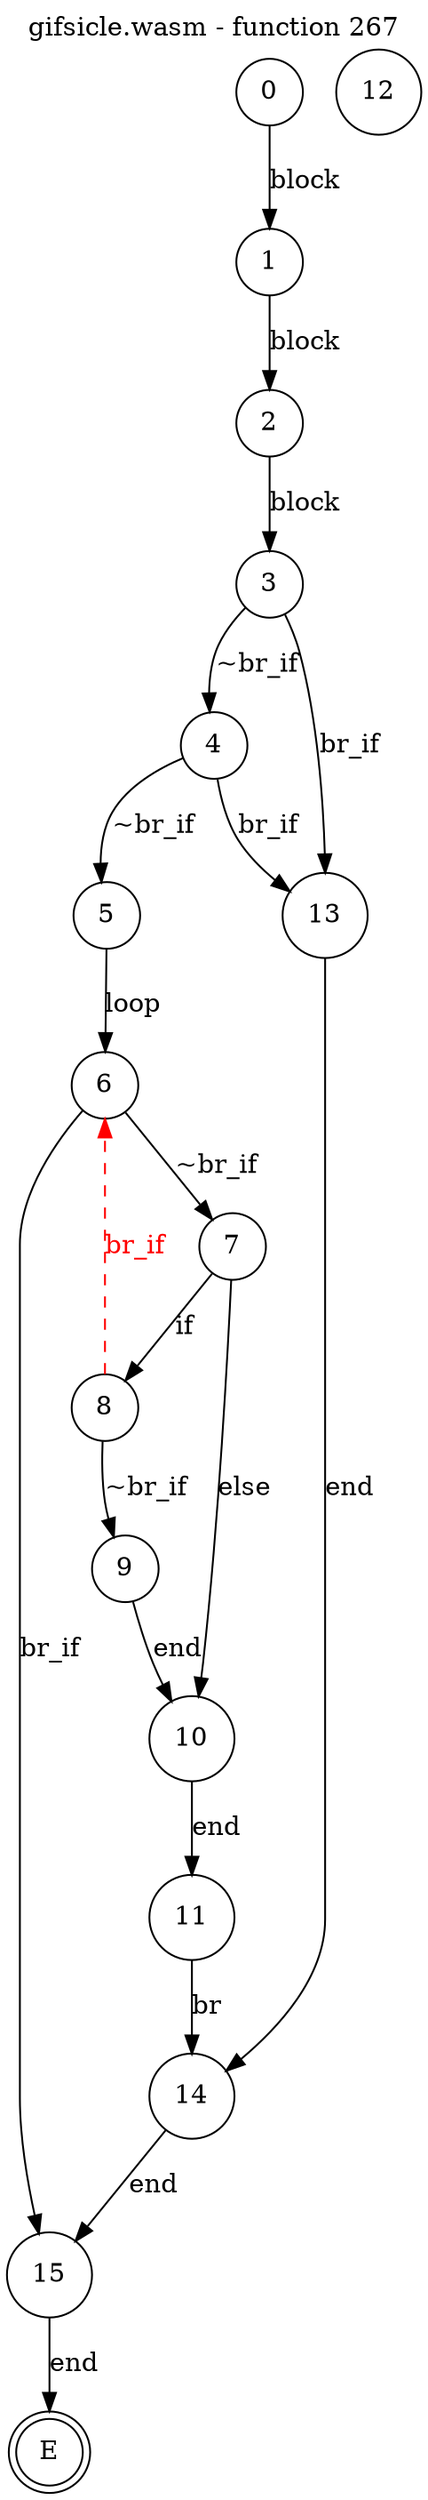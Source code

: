 digraph finite_state_machine {
    label = "gifsicle.wasm - function 267"
    labelloc =  t
    labelfontsize = 16
    labelfontcolor = black
    labelfontname = "Helvetica"
    node [shape = doublecircle]; E ;
node [shape=circle, fontcolor=black, style="", label="0"]0
node [shape=circle, fontcolor=black, style="", label="1"]1
node [shape=circle, fontcolor=black, style="", label="2"]2
node [shape=circle, fontcolor=black, style="", label="3"]3
node [shape=circle, fontcolor=black, style="", label="4"]4
node [shape=circle, fontcolor=black, style="", label="5"]5
node [shape=circle, fontcolor=black, style="", label="6"]6
node [shape=circle, fontcolor=black, style="", label="7"]7
node [shape=circle, fontcolor=black, style="", label="8"]8
node [shape=circle, fontcolor=black, style="", label="9"]9
node [shape=circle, fontcolor=black, style="", label="10"]10
node [shape=circle, fontcolor=black, style="", label="11"]11
node [shape=circle, fontcolor=black, style="", label="12"]12
node [shape=circle, fontcolor=black, style="", label="13"]13
node [shape=circle, fontcolor=black, style="", label="14"]14
node [shape=circle, fontcolor=black, style="", label="15"]15
node [shape=circle, fontcolor=black, style="", label="E"]E
    0 -> 1[label="block"];
    1 -> 2[label="block"];
    2 -> 3[label="block"];
    3 -> 4[label="~br_if"];
    3 -> 13[label="br_if"];
    4 -> 5[label="~br_if"];
    4 -> 13[label="br_if"];
    5 -> 6[label="loop"];
    6 -> 7[label="~br_if"];
    6 -> 15[label="br_if"];
    7 -> 8[label="if"];
    7 -> 10[label="else"];
    8 -> 9[label="~br_if"];
    8 -> 6[style="dashed" color="red" fontcolor="red" label="br_if"];
    9 -> 10[label="end"];
    10 -> 11[label="end"];
    11 -> 14[label="br"];
    13 -> 14[label="end"];
    14 -> 15[label="end"];
    15 -> E[label="end"];
}
